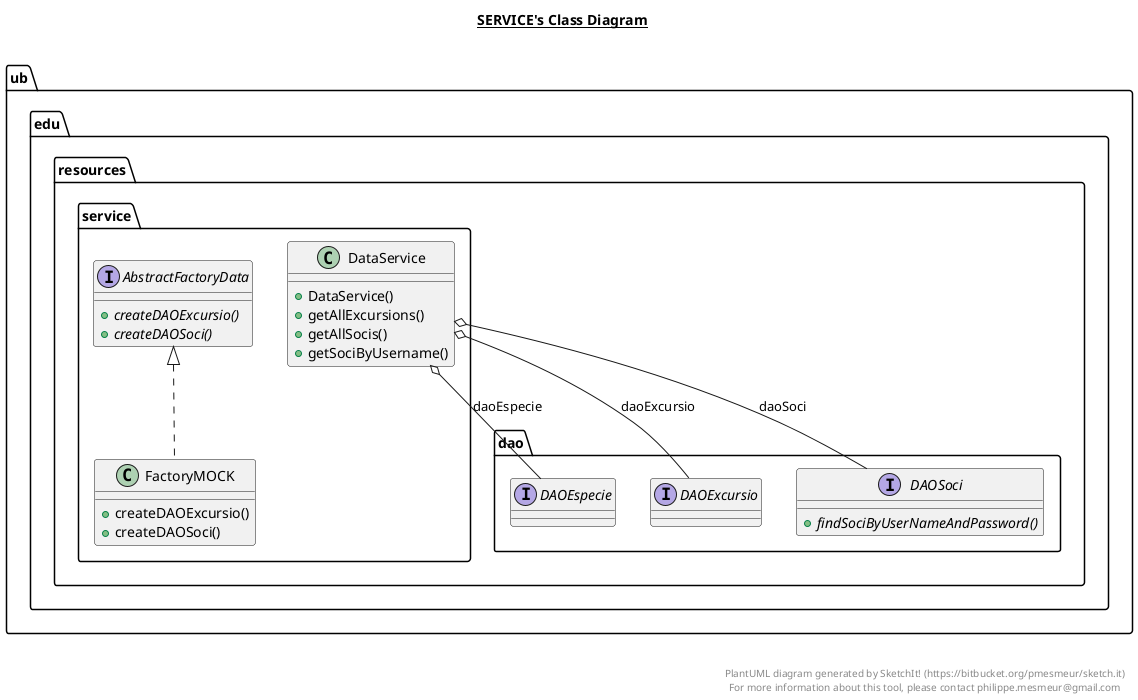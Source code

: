 @startuml

title __SERVICE's Class Diagram__\n

  namespace ub.edu.resources.service {
    interface ub.edu.resources.service.AbstractFactoryData {
        {abstract} + createDAOExcursio()
        {abstract} + createDAOSoci()
    }
  }
  

  namespace ub.edu.resources.service {
    class ub.edu.resources.service.DataService {
        + DataService()
        + getAllExcursions()
        + getAllSocis()
        + getSociByUsername()
    }
  }
  

  namespace ub.edu.resources.service {
    class ub.edu.resources.service.FactoryMOCK {
        + createDAOExcursio()
        + createDAOSoci()
    }
  }
  
namespace ub.edu.resources.dao {
    interface ub.edu.resources.dao.DAOEspecie {
    }
  }


  namespace ub.edu.resources.dao {
    interface ub.edu.resources.dao.DAOExcursio {
    }
  }


  namespace ub.edu.resources.dao {
    interface ub.edu.resources.dao.DAOSoci {
        {abstract} + findSociByUserNameAndPassword()
    }
  }
  ub.edu.resources.service.DataService o-- ub.edu.resources.dao.DAOEspecie : daoEspecie
  ub.edu.resources.service.DataService o-- ub.edu.resources.dao.DAOExcursio : daoExcursio
  ub.edu.resources.service.DataService o-- ub.edu.resources.dao.DAOSoci : daoSoci
  ub.edu.resources.service.FactoryMOCK .up.|> ub.edu.resources.service.AbstractFactoryData


right footer


PlantUML diagram generated by SketchIt! (https://bitbucket.org/pmesmeur/sketch.it)
For more information about this tool, please contact philippe.mesmeur@gmail.com
endfooter

@enduml
